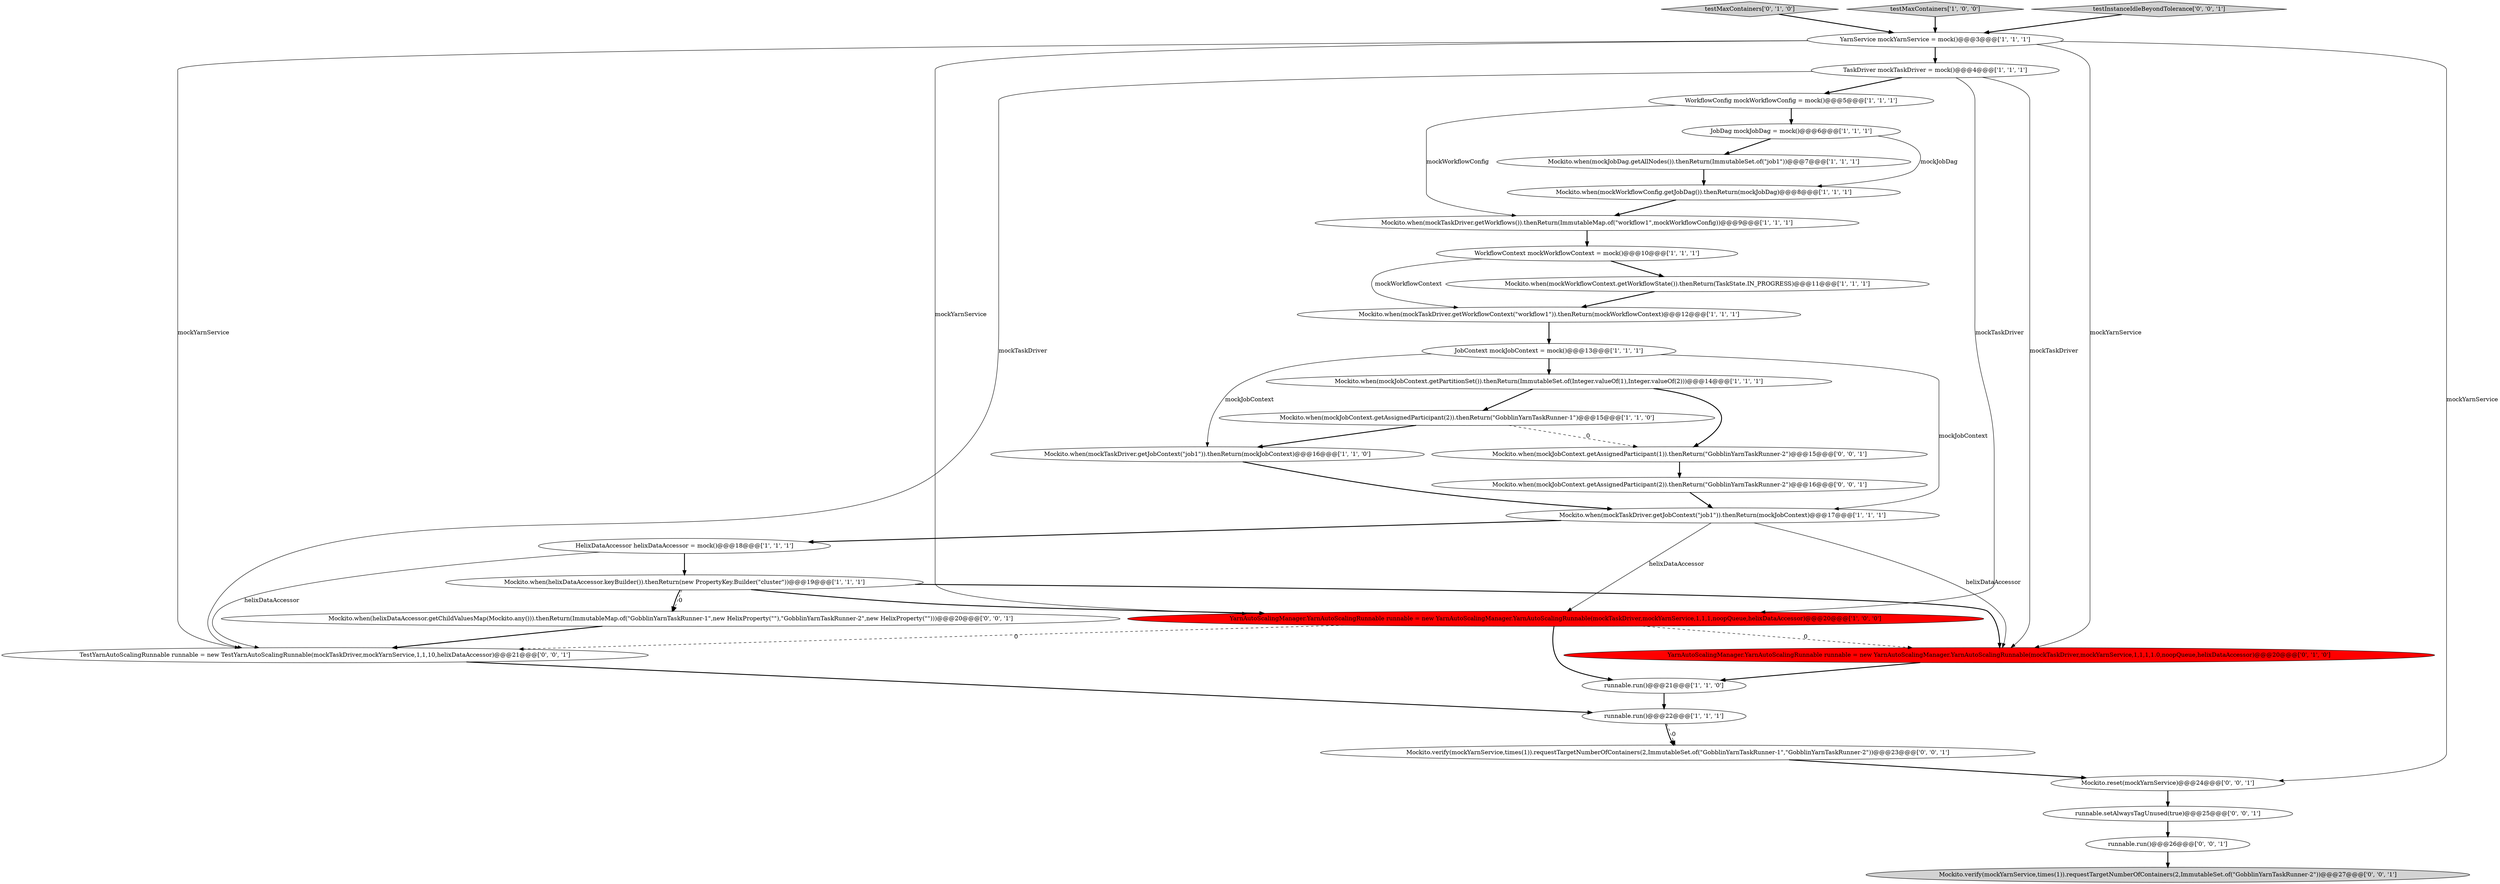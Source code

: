 digraph {
9 [style = filled, label = "TaskDriver mockTaskDriver = mock()@@@4@@@['1', '1', '1']", fillcolor = white, shape = ellipse image = "AAA0AAABBB1BBB"];
29 [style = filled, label = "TestYarnAutoScalingRunnable runnable = new TestYarnAutoScalingRunnable(mockTaskDriver,mockYarnService,1,1,10,helixDataAccessor)@@@21@@@['0', '0', '1']", fillcolor = white, shape = ellipse image = "AAA0AAABBB3BBB"];
7 [style = filled, label = "JobContext mockJobContext = mock()@@@13@@@['1', '1', '1']", fillcolor = white, shape = ellipse image = "AAA0AAABBB1BBB"];
1 [style = filled, label = "Mockito.when(mockJobContext.getAssignedParticipant(2)).thenReturn(\"GobblinYarnTaskRunner-1\")@@@15@@@['1', '1', '0']", fillcolor = white, shape = ellipse image = "AAA0AAABBB1BBB"];
23 [style = filled, label = "runnable.setAlwaysTagUnused(true)@@@25@@@['0', '0', '1']", fillcolor = white, shape = ellipse image = "AAA0AAABBB3BBB"];
13 [style = filled, label = "runnable.run()@@@22@@@['1', '1', '1']", fillcolor = white, shape = ellipse image = "AAA0AAABBB1BBB"];
5 [style = filled, label = "Mockito.when(mockTaskDriver.getWorkflowContext(\"workflow1\")).thenReturn(mockWorkflowContext)@@@12@@@['1', '1', '1']", fillcolor = white, shape = ellipse image = "AAA0AAABBB1BBB"];
22 [style = filled, label = "testMaxContainers['0', '1', '0']", fillcolor = lightgray, shape = diamond image = "AAA0AAABBB2BBB"];
32 [style = filled, label = "Mockito.verify(mockYarnService,times(1)).requestTargetNumberOfContainers(2,ImmutableSet.of(\"GobblinYarnTaskRunner-2\"))@@@27@@@['0', '0', '1']", fillcolor = lightgray, shape = ellipse image = "AAA0AAABBB3BBB"];
30 [style = filled, label = "Mockito.verify(mockYarnService,times(1)).requestTargetNumberOfContainers(2,ImmutableSet.of(\"GobblinYarnTaskRunner-1\",\"GobblinYarnTaskRunner-2\"))@@@23@@@['0', '0', '1']", fillcolor = white, shape = ellipse image = "AAA0AAABBB3BBB"];
18 [style = filled, label = "HelixDataAccessor helixDataAccessor = mock()@@@18@@@['1', '1', '1']", fillcolor = white, shape = ellipse image = "AAA0AAABBB1BBB"];
25 [style = filled, label = "Mockito.when(helixDataAccessor.getChildValuesMap(Mockito.any())).thenReturn(ImmutableMap.of(\"GobblinYarnTaskRunner-1\",new HelixProperty(\"\"),\"GobblinYarnTaskRunner-2\",new HelixProperty(\"\")))@@@20@@@['0', '0', '1']", fillcolor = white, shape = ellipse image = "AAA0AAABBB3BBB"];
4 [style = filled, label = "WorkflowContext mockWorkflowContext = mock()@@@10@@@['1', '1', '1']", fillcolor = white, shape = ellipse image = "AAA0AAABBB1BBB"];
10 [style = filled, label = "Mockito.when(helixDataAccessor.keyBuilder()).thenReturn(new PropertyKey.Builder(\"cluster\"))@@@19@@@['1', '1', '1']", fillcolor = white, shape = ellipse image = "AAA0AAABBB1BBB"];
27 [style = filled, label = "runnable.run()@@@26@@@['0', '0', '1']", fillcolor = white, shape = ellipse image = "AAA0AAABBB3BBB"];
15 [style = filled, label = "WorkflowConfig mockWorkflowConfig = mock()@@@5@@@['1', '1', '1']", fillcolor = white, shape = ellipse image = "AAA0AAABBB1BBB"];
3 [style = filled, label = "Mockito.when(mockJobContext.getPartitionSet()).thenReturn(ImmutableSet.of(Integer.valueOf(1),Integer.valueOf(2)))@@@14@@@['1', '1', '1']", fillcolor = white, shape = ellipse image = "AAA0AAABBB1BBB"];
24 [style = filled, label = "Mockito.when(mockJobContext.getAssignedParticipant(2)).thenReturn(\"GobblinYarnTaskRunner-2\")@@@16@@@['0', '0', '1']", fillcolor = white, shape = ellipse image = "AAA0AAABBB3BBB"];
19 [style = filled, label = "Mockito.when(mockJobDag.getAllNodes()).thenReturn(ImmutableSet.of(\"job1\"))@@@7@@@['1', '1', '1']", fillcolor = white, shape = ellipse image = "AAA0AAABBB1BBB"];
6 [style = filled, label = "Mockito.when(mockWorkflowConfig.getJobDag()).thenReturn(mockJobDag)@@@8@@@['1', '1', '1']", fillcolor = white, shape = ellipse image = "AAA0AAABBB1BBB"];
17 [style = filled, label = "Mockito.when(mockWorkflowContext.getWorkflowState()).thenReturn(TaskState.IN_PROGRESS)@@@11@@@['1', '1', '1']", fillcolor = white, shape = ellipse image = "AAA0AAABBB1BBB"];
12 [style = filled, label = "Mockito.when(mockTaskDriver.getWorkflows()).thenReturn(ImmutableMap.of(\"workflow1\",mockWorkflowConfig))@@@9@@@['1', '1', '1']", fillcolor = white, shape = ellipse image = "AAA0AAABBB1BBB"];
8 [style = filled, label = "testMaxContainers['1', '0', '0']", fillcolor = lightgray, shape = diamond image = "AAA0AAABBB1BBB"];
14 [style = filled, label = "YarnAutoScalingManager.YarnAutoScalingRunnable runnable = new YarnAutoScalingManager.YarnAutoScalingRunnable(mockTaskDriver,mockYarnService,1,1,1,noopQueue,helixDataAccessor)@@@20@@@['1', '0', '0']", fillcolor = red, shape = ellipse image = "AAA1AAABBB1BBB"];
0 [style = filled, label = "Mockito.when(mockTaskDriver.getJobContext(\"job1\")).thenReturn(mockJobContext)@@@16@@@['1', '1', '0']", fillcolor = white, shape = ellipse image = "AAA0AAABBB1BBB"];
20 [style = filled, label = "YarnService mockYarnService = mock()@@@3@@@['1', '1', '1']", fillcolor = white, shape = ellipse image = "AAA0AAABBB1BBB"];
2 [style = filled, label = "JobDag mockJobDag = mock()@@@6@@@['1', '1', '1']", fillcolor = white, shape = ellipse image = "AAA0AAABBB1BBB"];
28 [style = filled, label = "Mockito.when(mockJobContext.getAssignedParticipant(1)).thenReturn(\"GobblinYarnTaskRunner-2\")@@@15@@@['0', '0', '1']", fillcolor = white, shape = ellipse image = "AAA0AAABBB3BBB"];
11 [style = filled, label = "runnable.run()@@@21@@@['1', '1', '0']", fillcolor = white, shape = ellipse image = "AAA0AAABBB1BBB"];
26 [style = filled, label = "testInstanceIdleBeyondTolerance['0', '0', '1']", fillcolor = lightgray, shape = diamond image = "AAA0AAABBB3BBB"];
21 [style = filled, label = "YarnAutoScalingManager.YarnAutoScalingRunnable runnable = new YarnAutoScalingManager.YarnAutoScalingRunnable(mockTaskDriver,mockYarnService,1,1,1,1.0,noopQueue,helixDataAccessor)@@@20@@@['0', '1', '0']", fillcolor = red, shape = ellipse image = "AAA1AAABBB2BBB"];
31 [style = filled, label = "Mockito.reset(mockYarnService)@@@24@@@['0', '0', '1']", fillcolor = white, shape = ellipse image = "AAA0AAABBB3BBB"];
16 [style = filled, label = "Mockito.when(mockTaskDriver.getJobContext(\"job1\")).thenReturn(mockJobContext)@@@17@@@['1', '1', '1']", fillcolor = white, shape = ellipse image = "AAA0AAABBB1BBB"];
9->21 [style = solid, label="mockTaskDriver"];
0->16 [style = bold, label=""];
17->5 [style = bold, label=""];
15->2 [style = bold, label=""];
27->32 [style = bold, label=""];
2->19 [style = bold, label=""];
16->18 [style = bold, label=""];
31->23 [style = bold, label=""];
4->17 [style = bold, label=""];
9->29 [style = solid, label="mockTaskDriver"];
3->1 [style = bold, label=""];
23->27 [style = bold, label=""];
20->9 [style = bold, label=""];
10->14 [style = bold, label=""];
7->0 [style = solid, label="mockJobContext"];
20->14 [style = solid, label="mockYarnService"];
16->14 [style = solid, label="helixDataAccessor"];
7->16 [style = solid, label="mockJobContext"];
1->0 [style = bold, label=""];
10->21 [style = bold, label=""];
25->29 [style = bold, label=""];
13->30 [style = bold, label=""];
1->28 [style = dashed, label="0"];
4->5 [style = solid, label="mockWorkflowContext"];
19->6 [style = bold, label=""];
16->21 [style = solid, label="helixDataAccessor"];
20->29 [style = solid, label="mockYarnService"];
7->3 [style = bold, label=""];
29->13 [style = bold, label=""];
20->31 [style = solid, label="mockYarnService"];
9->14 [style = solid, label="mockTaskDriver"];
24->16 [style = bold, label=""];
3->28 [style = bold, label=""];
18->29 [style = solid, label="helixDataAccessor"];
8->20 [style = bold, label=""];
2->6 [style = solid, label="mockJobDag"];
18->10 [style = bold, label=""];
12->4 [style = bold, label=""];
21->11 [style = bold, label=""];
22->20 [style = bold, label=""];
10->25 [style = bold, label=""];
30->31 [style = bold, label=""];
9->15 [style = bold, label=""];
20->21 [style = solid, label="mockYarnService"];
11->13 [style = bold, label=""];
15->12 [style = solid, label="mockWorkflowConfig"];
28->24 [style = bold, label=""];
5->7 [style = bold, label=""];
14->21 [style = dashed, label="0"];
14->29 [style = dashed, label="0"];
14->11 [style = bold, label=""];
13->30 [style = dashed, label="0"];
10->25 [style = dashed, label="0"];
26->20 [style = bold, label=""];
6->12 [style = bold, label=""];
}
